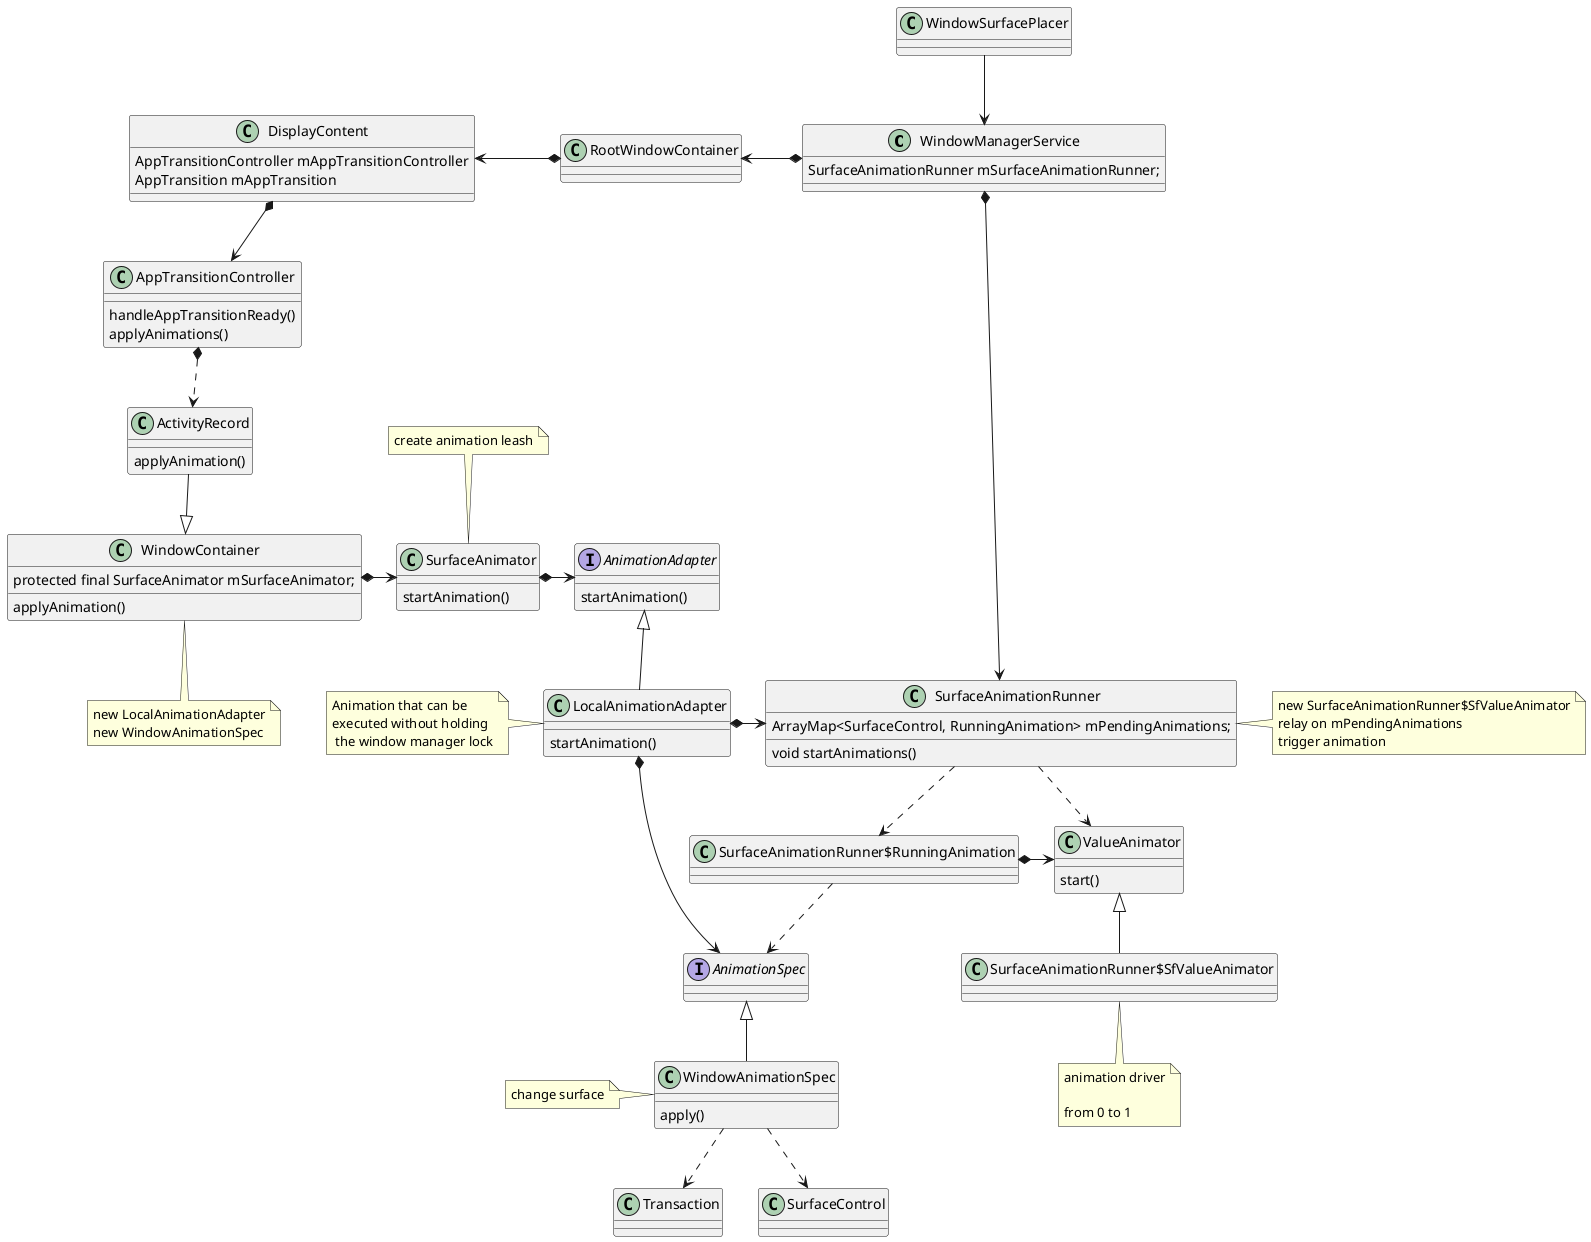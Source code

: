@startuml
'https://plantuml.com/class-diagram


class WindowManagerService {
SurfaceAnimationRunner mSurfaceAnimationRunner;
}

class SurfaceAnimationRunner {
ArrayMap<SurfaceControl, RunningAnimation> mPendingAnimations;
void startAnimations()
}
note right
new SurfaceAnimationRunner$SfValueAnimator
relay on mPendingAnimations
trigger animation
end note
class WindowContainer {
protected final SurfaceAnimator mSurfaceAnimator;
applyAnimation()
}

note bottom
new LocalAnimationAdapter
new WindowAnimationSpec
end note

class ActivityRecord{
applyAnimation()
}

class LocalAnimationAdapter {
startAnimation()
}
note left
Animation that can be
executed without holding
 the window manager lock
end note
class SurfaceAnimator {
startAnimation()
}
note top
create animation leash
end note
class SurfaceAnimationRunner$RunningAnimation {

}
interface AnimationAdapter {
startAnimation()
}
class WindowAnimationSpec {
apply()
}
note left
change surface
end note

class ValueAnimator {
start()
}
class Transaction {

}
class SurfaceControl {

}
interface AnimationSpec{
}
class DisplayContent {
AppTransitionController mAppTransitionController
AppTransition mAppTransition
}
class AppTransitionController{
handleAppTransitionReady()
applyAnimations()
}
class WindowSurfacePlacer{
}
class SurfaceAnimationRunner$SfValueAnimator {

}
note bottom
animation driver

from 0 to 1
end note

WindowManagerService *-> SurfaceAnimationRunner
WindowContainer *-right-> SurfaceAnimator
ActivityRecord --|> WindowContainer
SurfaceAnimator *-right-> AnimationAdapter
LocalAnimationAdapter -up-|> AnimationAdapter
LocalAnimationAdapter *-right-> SurfaceAnimationRunner
LocalAnimationAdapter *-down-> AnimationSpec
SurfaceAnimationRunner ..> SurfaceAnimationRunner$RunningAnimation
SurfaceAnimationRunner ..> ValueAnimator
SurfaceAnimationRunner$SfValueAnimator -up-|> ValueAnimator
SurfaceAnimationRunner$RunningAnimation ..> AnimationSpec
SurfaceAnimationRunner$RunningAnimation *-> ValueAnimator
WindowAnimationSpec ..> Transaction
WindowAnimationSpec ..> SurfaceControl
WindowAnimationSpec -up-|> AnimationSpec

DisplayContent *--> AppTransitionController
AppTransitionController *..> ActivityRecord
RootWindowContainer *-left-> DisplayContent
WindowSurfacePlacer -down-> WindowManagerService
WindowManagerService *-left-> RootWindowContainer

@enduml